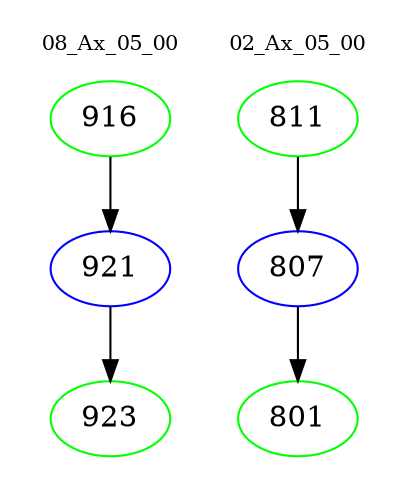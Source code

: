 digraph{
subgraph cluster_0 {
color = white
label = "08_Ax_05_00";
fontsize=10;
T0_916 [label="916", color="green"]
T0_916 -> T0_921 [color="black"]
T0_921 [label="921", color="blue"]
T0_921 -> T0_923 [color="black"]
T0_923 [label="923", color="green"]
}
subgraph cluster_1 {
color = white
label = "02_Ax_05_00";
fontsize=10;
T1_811 [label="811", color="green"]
T1_811 -> T1_807 [color="black"]
T1_807 [label="807", color="blue"]
T1_807 -> T1_801 [color="black"]
T1_801 [label="801", color="green"]
}
}
